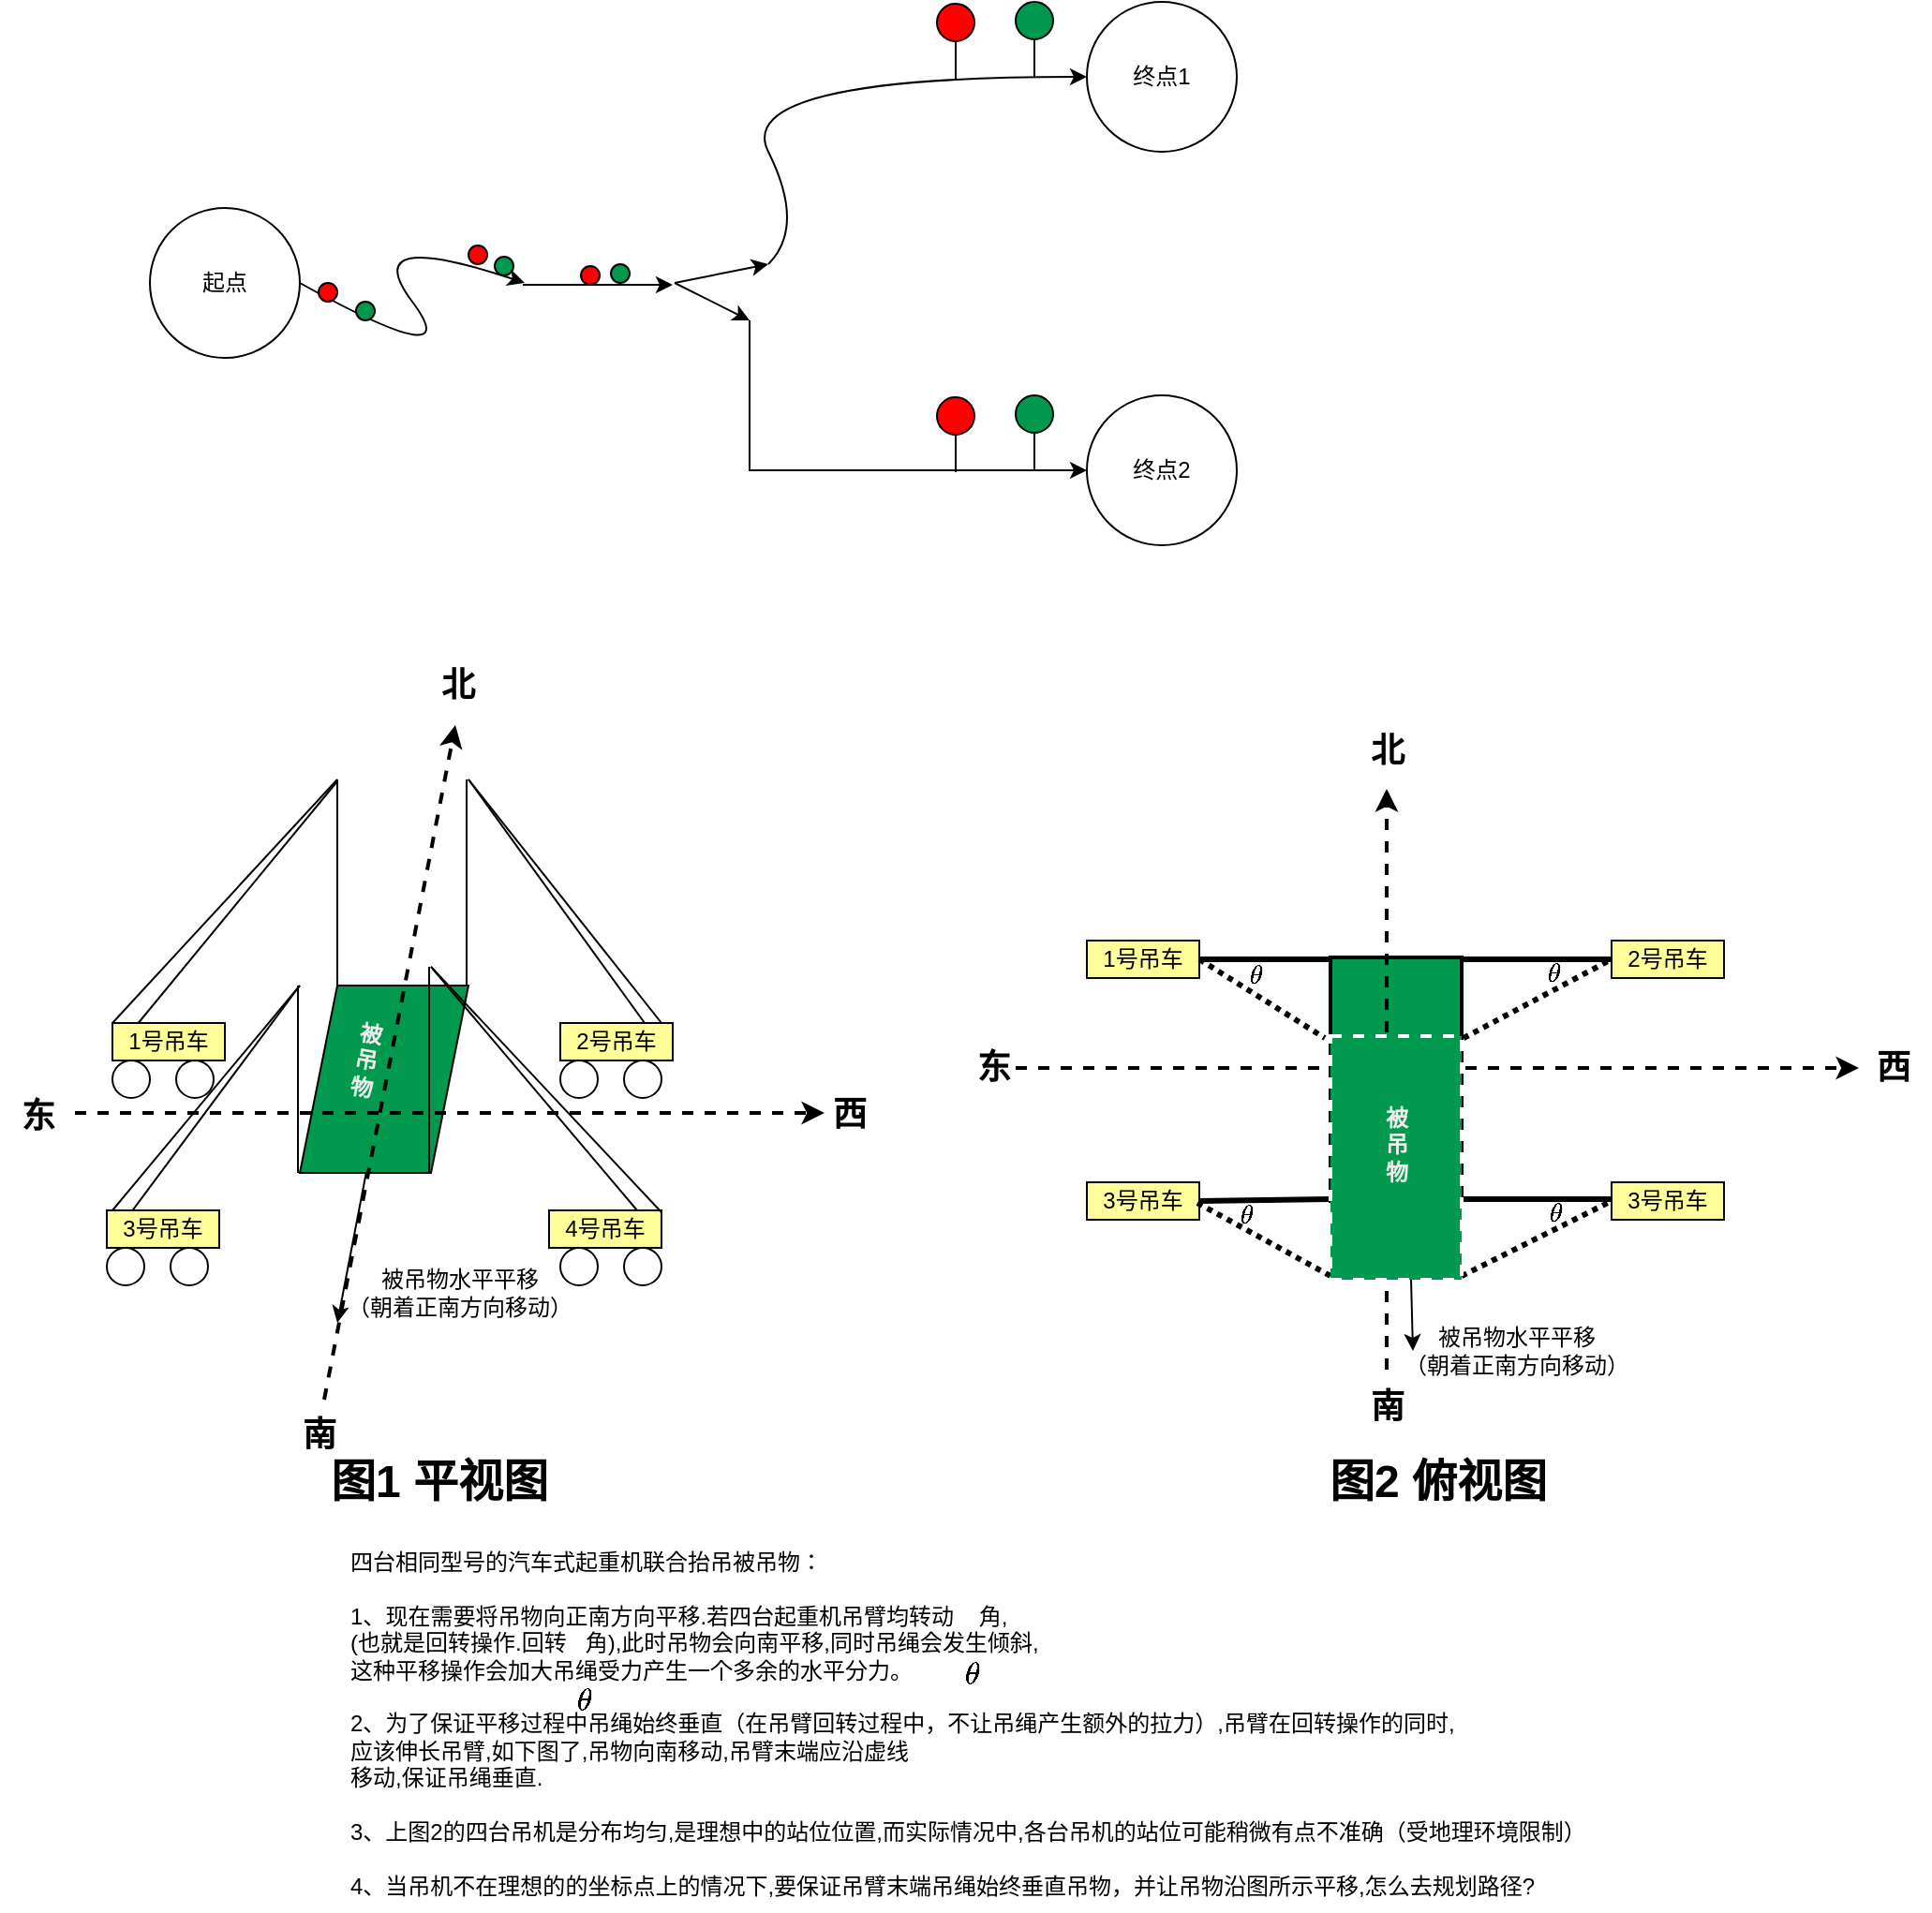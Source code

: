 <mxfile version="26.0.11">
  <diagram name="第 1 页" id="yO9kTaUimBpitbpSiqBW">
    <mxGraphModel dx="1434" dy="738" grid="0" gridSize="10" guides="1" tooltips="1" connect="1" arrows="1" fold="1" page="1" pageScale="1" pageWidth="827" pageHeight="1169" math="1" shadow="0">
      <root>
        <mxCell id="0" />
        <mxCell id="1" parent="0" />
        <mxCell id="OHiCeLRjC_9lza5a5SpA-1" value="起点" style="ellipse;whiteSpace=wrap;html=1;aspect=fixed;" vertex="1" parent="1">
          <mxGeometry x="110" y="250" width="80" height="80" as="geometry" />
        </mxCell>
        <mxCell id="OHiCeLRjC_9lza5a5SpA-2" value="终点2" style="ellipse;whiteSpace=wrap;html=1;aspect=fixed;" vertex="1" parent="1">
          <mxGeometry x="610" y="350" width="80" height="80" as="geometry" />
        </mxCell>
        <mxCell id="OHiCeLRjC_9lza5a5SpA-3" value="终点1" style="ellipse;whiteSpace=wrap;html=1;aspect=fixed;" vertex="1" parent="1">
          <mxGeometry x="610" y="140" width="80" height="80" as="geometry" />
        </mxCell>
        <mxCell id="OHiCeLRjC_9lza5a5SpA-4" value="" style="curved=1;endArrow=classic;html=1;rounded=0;" edge="1" parent="1">
          <mxGeometry width="50" height="50" relative="1" as="geometry">
            <mxPoint x="190" y="290" as="sourcePoint" />
            <mxPoint x="310" y="290" as="targetPoint" />
            <Array as="points">
              <mxPoint x="280" y="340" />
              <mxPoint x="220" y="260" />
            </Array>
          </mxGeometry>
        </mxCell>
        <mxCell id="OHiCeLRjC_9lza5a5SpA-5" value="" style="endArrow=classic;html=1;rounded=0;" edge="1" parent="1">
          <mxGeometry width="50" height="50" relative="1" as="geometry">
            <mxPoint x="309" y="291" as="sourcePoint" />
            <mxPoint x="389" y="291" as="targetPoint" />
          </mxGeometry>
        </mxCell>
        <mxCell id="OHiCeLRjC_9lza5a5SpA-6" value="" style="curved=1;endArrow=classic;html=1;rounded=0;entryX=0;entryY=0.5;entryDx=0;entryDy=0;" edge="1" parent="1" target="OHiCeLRjC_9lza5a5SpA-3">
          <mxGeometry width="50" height="50" relative="1" as="geometry">
            <mxPoint x="440" y="280" as="sourcePoint" />
            <mxPoint x="470" y="240" as="targetPoint" />
            <Array as="points">
              <mxPoint x="460" y="260" />
              <mxPoint x="420" y="180" />
            </Array>
          </mxGeometry>
        </mxCell>
        <mxCell id="OHiCeLRjC_9lza5a5SpA-7" value="" style="endArrow=classic;html=1;rounded=0;entryX=0;entryY=0.5;entryDx=0;entryDy=0;" edge="1" parent="1" target="OHiCeLRjC_9lza5a5SpA-2">
          <mxGeometry width="50" height="50" relative="1" as="geometry">
            <mxPoint x="430" y="310" as="sourcePoint" />
            <mxPoint x="380" y="420" as="targetPoint" />
            <Array as="points">
              <mxPoint x="430" y="390" />
            </Array>
          </mxGeometry>
        </mxCell>
        <mxCell id="OHiCeLRjC_9lza5a5SpA-8" value="" style="endArrow=classic;html=1;rounded=0;" edge="1" parent="1">
          <mxGeometry width="50" height="50" relative="1" as="geometry">
            <mxPoint x="390" y="290" as="sourcePoint" />
            <mxPoint x="440" y="280" as="targetPoint" />
          </mxGeometry>
        </mxCell>
        <mxCell id="OHiCeLRjC_9lza5a5SpA-9" value="" style="endArrow=classic;html=1;rounded=0;" edge="1" parent="1">
          <mxGeometry width="50" height="50" relative="1" as="geometry">
            <mxPoint x="390" y="290" as="sourcePoint" />
            <mxPoint x="430" y="310" as="targetPoint" />
          </mxGeometry>
        </mxCell>
        <mxCell id="OHiCeLRjC_9lza5a5SpA-12" value="" style="group" vertex="1" connectable="0" parent="1">
          <mxGeometry x="530" y="351" width="20" height="40" as="geometry" />
        </mxCell>
        <mxCell id="OHiCeLRjC_9lza5a5SpA-10" value="" style="ellipse;whiteSpace=wrap;html=1;aspect=fixed;fillColor=#FF0000;" vertex="1" parent="OHiCeLRjC_9lza5a5SpA-12">
          <mxGeometry width="20" height="20" as="geometry" />
        </mxCell>
        <mxCell id="OHiCeLRjC_9lza5a5SpA-11" value="" style="endArrow=none;html=1;rounded=0;entryX=0.5;entryY=1;entryDx=0;entryDy=0;" edge="1" parent="OHiCeLRjC_9lza5a5SpA-12" target="OHiCeLRjC_9lza5a5SpA-10">
          <mxGeometry width="50" height="50" relative="1" as="geometry">
            <mxPoint x="10" y="40" as="sourcePoint" />
            <mxPoint x="20" y="30" as="targetPoint" />
          </mxGeometry>
        </mxCell>
        <mxCell id="OHiCeLRjC_9lza5a5SpA-17" value="" style="group" vertex="1" connectable="0" parent="1">
          <mxGeometry x="572" y="350" width="20" height="40" as="geometry" />
        </mxCell>
        <mxCell id="OHiCeLRjC_9lza5a5SpA-18" value="" style="ellipse;whiteSpace=wrap;html=1;aspect=fixed;fillColor=#00994D;" vertex="1" parent="OHiCeLRjC_9lza5a5SpA-17">
          <mxGeometry width="20" height="20" as="geometry" />
        </mxCell>
        <mxCell id="OHiCeLRjC_9lza5a5SpA-19" value="" style="endArrow=none;html=1;rounded=0;entryX=0.5;entryY=1;entryDx=0;entryDy=0;" edge="1" parent="OHiCeLRjC_9lza5a5SpA-17" target="OHiCeLRjC_9lza5a5SpA-18">
          <mxGeometry width="50" height="50" relative="1" as="geometry">
            <mxPoint x="10" y="40" as="sourcePoint" />
            <mxPoint x="20" y="30" as="targetPoint" />
          </mxGeometry>
        </mxCell>
        <mxCell id="OHiCeLRjC_9lza5a5SpA-20" value="" style="group" vertex="1" connectable="0" parent="1">
          <mxGeometry x="530" y="141" width="20" height="40" as="geometry" />
        </mxCell>
        <mxCell id="OHiCeLRjC_9lza5a5SpA-21" value="" style="ellipse;whiteSpace=wrap;html=1;aspect=fixed;fillColor=#FF0000;" vertex="1" parent="OHiCeLRjC_9lza5a5SpA-20">
          <mxGeometry width="20" height="20" as="geometry" />
        </mxCell>
        <mxCell id="OHiCeLRjC_9lza5a5SpA-22" value="" style="endArrow=none;html=1;rounded=0;entryX=0.5;entryY=1;entryDx=0;entryDy=0;" edge="1" parent="OHiCeLRjC_9lza5a5SpA-20" target="OHiCeLRjC_9lza5a5SpA-21">
          <mxGeometry width="50" height="50" relative="1" as="geometry">
            <mxPoint x="10" y="40" as="sourcePoint" />
            <mxPoint x="20" y="30" as="targetPoint" />
          </mxGeometry>
        </mxCell>
        <mxCell id="OHiCeLRjC_9lza5a5SpA-23" value="" style="group" vertex="1" connectable="0" parent="1">
          <mxGeometry x="572" y="140" width="20" height="40" as="geometry" />
        </mxCell>
        <mxCell id="OHiCeLRjC_9lza5a5SpA-24" value="" style="ellipse;whiteSpace=wrap;html=1;aspect=fixed;fillColor=#00994D;" vertex="1" parent="OHiCeLRjC_9lza5a5SpA-23">
          <mxGeometry width="20" height="20" as="geometry" />
        </mxCell>
        <mxCell id="OHiCeLRjC_9lza5a5SpA-25" value="" style="endArrow=none;html=1;rounded=0;entryX=0.5;entryY=1;entryDx=0;entryDy=0;" edge="1" parent="OHiCeLRjC_9lza5a5SpA-23" target="OHiCeLRjC_9lza5a5SpA-24">
          <mxGeometry width="50" height="50" relative="1" as="geometry">
            <mxPoint x="10" y="40" as="sourcePoint" />
            <mxPoint x="20" y="30" as="targetPoint" />
          </mxGeometry>
        </mxCell>
        <mxCell id="OHiCeLRjC_9lza5a5SpA-26" value="" style="ellipse;whiteSpace=wrap;html=1;aspect=fixed;fillColor=#00994D;" vertex="1" parent="1">
          <mxGeometry x="220" y="300" width="10" height="10" as="geometry" />
        </mxCell>
        <mxCell id="OHiCeLRjC_9lza5a5SpA-27" value="" style="ellipse;whiteSpace=wrap;html=1;aspect=fixed;fillColor=#FF0000;" vertex="1" parent="1">
          <mxGeometry x="200" y="290" width="10" height="10" as="geometry" />
        </mxCell>
        <mxCell id="OHiCeLRjC_9lza5a5SpA-29" value="" style="ellipse;whiteSpace=wrap;html=1;aspect=fixed;fillColor=#FF0000;" vertex="1" parent="1">
          <mxGeometry x="280" y="270" width="10" height="10" as="geometry" />
        </mxCell>
        <mxCell id="OHiCeLRjC_9lza5a5SpA-31" value="" style="ellipse;whiteSpace=wrap;html=1;aspect=fixed;fillColor=#00994D;" vertex="1" parent="1">
          <mxGeometry x="294" y="276" width="10" height="10" as="geometry" />
        </mxCell>
        <mxCell id="OHiCeLRjC_9lza5a5SpA-32" value="" style="ellipse;whiteSpace=wrap;html=1;aspect=fixed;fillColor=#00994D;" vertex="1" parent="1">
          <mxGeometry x="356" y="280" width="10" height="10" as="geometry" />
        </mxCell>
        <mxCell id="OHiCeLRjC_9lza5a5SpA-34" value="" style="ellipse;whiteSpace=wrap;html=1;aspect=fixed;fillColor=#FF0000;" vertex="1" parent="1">
          <mxGeometry x="340" y="281" width="10" height="10" as="geometry" />
        </mxCell>
        <mxCell id="OHiCeLRjC_9lza5a5SpA-35" value="&lt;div&gt;&lt;span style=&quot;background-color: transparent; color: light-dark(rgb(0, 0, 0), rgb(255, 255, 255));&quot;&gt;四台相同型号的汽车式起重机联合抬吊被吊物：&lt;/span&gt;&lt;/div&gt;&lt;div&gt;&lt;span style=&quot;background-color: transparent; color: light-dark(rgb(0, 0, 0), rgb(255, 255, 255));&quot;&gt;&lt;br&gt;&lt;/span&gt;&lt;/div&gt;&lt;div&gt;&lt;span style=&quot;background-color: transparent; color: light-dark(rgb(0, 0, 0), rgb(255, 255, 255));&quot;&gt;1、&lt;/span&gt;&lt;span style=&quot;background-color: transparent; color: light-dark(rgb(0, 0, 0), rgb(255, 255, 255));&quot;&gt;现在需要将吊物向正南方向平移.若四台起重机吊臂均转动&amp;nbsp; &amp;nbsp; 角,&lt;/span&gt;&lt;/div&gt;&lt;div style=&quot;&quot;&gt;(也就是回转操作.回转&amp;nbsp; &amp;nbsp;角),此时吊物会向南平移,同时吊绳&lt;span style=&quot;background-color: transparent; color: light-dark(rgb(0, 0, 0), rgb(255, 255, 255));&quot;&gt;会发生倾斜,&lt;/span&gt;&lt;/div&gt;&lt;div style=&quot;&quot;&gt;&lt;span style=&quot;background-color: transparent; color: light-dark(rgb(0, 0, 0), rgb(255, 255, 255));&quot;&gt;这种平移操作会加大吊绳受力产生一个多余&lt;/span&gt;&lt;span style=&quot;background-color: transparent; color: light-dark(rgb(0, 0, 0), rgb(255, 255, 255));&quot;&gt;的水平分力。&lt;/span&gt;&lt;/div&gt;&lt;div style=&quot;&quot;&gt;&lt;span style=&quot;background-color: transparent; color: light-dark(rgb(0, 0, 0), rgb(255, 255, 255));&quot;&gt;&lt;br&gt;&lt;/span&gt;&lt;/div&gt;&lt;div style=&quot;&quot;&gt;&lt;span style=&quot;background-color: transparent; color: light-dark(rgb(0, 0, 0), rgb(255, 255, 255));&quot;&gt;2、为了保证平移过程中吊绳始终垂直（在吊臂回转过程中，不让吊绳产生额外的拉力）,吊臂在回转操作的同时,&lt;/span&gt;&lt;/div&gt;&lt;div&gt;应该伸长吊臂,如下图了,吊物向南移动,吊臂末端应沿虚线&lt;/div&gt;&lt;div&gt;移动,保证吊绳垂直.&lt;/div&gt;&lt;div&gt;&lt;br&gt;&lt;/div&gt;&lt;div&gt;3、上图2的四台吊机是分布均匀,是理想中的站位位置,&lt;span style=&quot;background-color: transparent; color: light-dark(rgb(0, 0, 0), rgb(255, 255, 255));&quot;&gt;而实际情况中,各台吊机的站位可能稍微有点不准确（受地理环境限制）&lt;/span&gt;&lt;/div&gt;&lt;div&gt;&lt;br&gt;&lt;/div&gt;&lt;div&gt;4、当吊机不在理想的&lt;span style=&quot;background-color: transparent; color: light-dark(rgb(0, 0, 0), rgb(255, 255, 255));&quot;&gt;的坐标点上的情况下,要保证吊臂&lt;/span&gt;&lt;span style=&quot;background-color: transparent; color: light-dark(rgb(0, 0, 0), rgb(255, 255, 255));&quot;&gt;末端吊绳始终垂直吊物，并让吊物沿图所示平移,怎么去规划路径?&lt;/span&gt;&lt;/div&gt;" style="text;html=1;align=left;verticalAlign=middle;resizable=0;points=[];autosize=1;strokeColor=none;fillColor=none;" vertex="1" parent="1">
          <mxGeometry x="215" y="959" width="680" height="200" as="geometry" />
        </mxCell>
        <mxCell id="OHiCeLRjC_9lza5a5SpA-37" value="" style="endArrow=none;html=1;rounded=0;exitX=0;exitY=0;exitDx=0;exitDy=0;" edge="1" parent="1" source="OHiCeLRjC_9lza5a5SpA-40">
          <mxGeometry width="50" height="50" relative="1" as="geometry">
            <mxPoint x="100" y="685" as="sourcePoint" />
            <mxPoint x="210" y="555" as="targetPoint" />
          </mxGeometry>
        </mxCell>
        <mxCell id="OHiCeLRjC_9lza5a5SpA-39" value="" style="endArrow=none;html=1;rounded=0;" edge="1" parent="1">
          <mxGeometry width="50" height="50" relative="1" as="geometry">
            <mxPoint x="103" y="686" as="sourcePoint" />
            <mxPoint x="210" y="556" as="targetPoint" />
          </mxGeometry>
        </mxCell>
        <mxCell id="OHiCeLRjC_9lza5a5SpA-40" value="1号吊车" style="rounded=0;whiteSpace=wrap;html=1;fillColor=light-dark(#FFFF99,#EDEDED);" vertex="1" parent="1">
          <mxGeometry x="90" y="685" width="60" height="20" as="geometry" />
        </mxCell>
        <mxCell id="OHiCeLRjC_9lza5a5SpA-41" value="" style="ellipse;whiteSpace=wrap;html=1;aspect=fixed;" vertex="1" parent="1">
          <mxGeometry x="90" y="705" width="20" height="20" as="geometry" />
        </mxCell>
        <mxCell id="OHiCeLRjC_9lza5a5SpA-42" value="" style="ellipse;whiteSpace=wrap;html=1;aspect=fixed;" vertex="1" parent="1">
          <mxGeometry x="124" y="705" width="20" height="20" as="geometry" />
        </mxCell>
        <mxCell id="OHiCeLRjC_9lza5a5SpA-43" value="" style="endArrow=none;html=1;rounded=0;" edge="1" parent="1">
          <mxGeometry width="50" height="50" relative="1" as="geometry">
            <mxPoint x="210" y="665" as="sourcePoint" />
            <mxPoint x="210" y="555" as="targetPoint" />
          </mxGeometry>
        </mxCell>
        <mxCell id="OHiCeLRjC_9lza5a5SpA-44" value="" style="endArrow=none;html=1;rounded=0;" edge="1" parent="1">
          <mxGeometry width="50" height="50" relative="1" as="geometry">
            <mxPoint x="90" y="785" as="sourcePoint" />
            <mxPoint x="190" y="665" as="targetPoint" />
          </mxGeometry>
        </mxCell>
        <mxCell id="OHiCeLRjC_9lza5a5SpA-45" value="" style="endArrow=none;html=1;rounded=0;" edge="1" parent="1">
          <mxGeometry width="50" height="50" relative="1" as="geometry">
            <mxPoint x="100" y="786" as="sourcePoint" />
            <mxPoint x="190" y="665" as="targetPoint" />
          </mxGeometry>
        </mxCell>
        <mxCell id="OHiCeLRjC_9lza5a5SpA-46" value="3号吊车" style="rounded=0;whiteSpace=wrap;html=1;fillColor=#FFFF99;" vertex="1" parent="1">
          <mxGeometry x="87" y="785" width="60" height="20" as="geometry" />
        </mxCell>
        <mxCell id="OHiCeLRjC_9lza5a5SpA-47" value="" style="ellipse;whiteSpace=wrap;html=1;aspect=fixed;" vertex="1" parent="1">
          <mxGeometry x="87" y="805" width="20" height="20" as="geometry" />
        </mxCell>
        <mxCell id="OHiCeLRjC_9lza5a5SpA-48" value="" style="ellipse;whiteSpace=wrap;html=1;aspect=fixed;" vertex="1" parent="1">
          <mxGeometry x="121" y="805" width="20" height="20" as="geometry" />
        </mxCell>
        <mxCell id="OHiCeLRjC_9lza5a5SpA-50" value="" style="endArrow=none;html=1;rounded=0;" edge="1" parent="1">
          <mxGeometry width="50" height="50" relative="1" as="geometry">
            <mxPoint x="383" y="685" as="sourcePoint" />
            <mxPoint x="280" y="555" as="targetPoint" />
          </mxGeometry>
        </mxCell>
        <mxCell id="OHiCeLRjC_9lza5a5SpA-51" value="" style="endArrow=none;html=1;rounded=0;exitX=0.75;exitY=0;exitDx=0;exitDy=0;" edge="1" parent="1" source="OHiCeLRjC_9lza5a5SpA-52">
          <mxGeometry width="50" height="50" relative="1" as="geometry">
            <mxPoint x="386" y="686" as="sourcePoint" />
            <mxPoint x="280" y="555" as="targetPoint" />
          </mxGeometry>
        </mxCell>
        <mxCell id="OHiCeLRjC_9lza5a5SpA-52" value="2号吊车" style="rounded=0;whiteSpace=wrap;html=1;flipH=1;fillColor=#FFFF99;" vertex="1" parent="1">
          <mxGeometry x="329" y="685" width="60" height="20" as="geometry" />
        </mxCell>
        <mxCell id="OHiCeLRjC_9lza5a5SpA-53" value="" style="ellipse;whiteSpace=wrap;html=1;aspect=fixed;flipH=1;" vertex="1" parent="1">
          <mxGeometry x="329" y="705" width="20" height="20" as="geometry" />
        </mxCell>
        <mxCell id="OHiCeLRjC_9lza5a5SpA-54" value="" style="ellipse;whiteSpace=wrap;html=1;aspect=fixed;flipH=1;" vertex="1" parent="1">
          <mxGeometry x="363" y="705" width="20" height="20" as="geometry" />
        </mxCell>
        <mxCell id="OHiCeLRjC_9lza5a5SpA-55" value="" style="endArrow=none;html=1;rounded=0;" edge="1" parent="1">
          <mxGeometry width="50" height="50" relative="1" as="geometry">
            <mxPoint x="279" y="665" as="sourcePoint" />
            <mxPoint x="279" y="555" as="targetPoint" />
          </mxGeometry>
        </mxCell>
        <mxCell id="OHiCeLRjC_9lza5a5SpA-58" value="4号吊车" style="rounded=0;whiteSpace=wrap;html=1;flipH=1;fillColor=#FFFF99;" vertex="1" parent="1">
          <mxGeometry x="323" y="785" width="60" height="20" as="geometry" />
        </mxCell>
        <mxCell id="OHiCeLRjC_9lza5a5SpA-59" value="" style="ellipse;whiteSpace=wrap;html=1;aspect=fixed;flipH=1;" vertex="1" parent="1">
          <mxGeometry x="329" y="805" width="20" height="20" as="geometry" />
        </mxCell>
        <mxCell id="OHiCeLRjC_9lza5a5SpA-60" value="" style="ellipse;whiteSpace=wrap;html=1;aspect=fixed;flipH=1;" vertex="1" parent="1">
          <mxGeometry x="363" y="805" width="20" height="20" as="geometry" />
        </mxCell>
        <mxCell id="OHiCeLRjC_9lza5a5SpA-62" value="" style="shape=parallelogram;perimeter=parallelogramPerimeter;whiteSpace=wrap;html=1;fixedSize=1;fillColor=#00994D;" vertex="1" parent="1">
          <mxGeometry x="190" y="665" width="90" height="100" as="geometry" />
        </mxCell>
        <mxCell id="OHiCeLRjC_9lza5a5SpA-49" value="" style="endArrow=none;html=1;rounded=0;" edge="1" parent="1">
          <mxGeometry width="50" height="50" relative="1" as="geometry">
            <mxPoint x="189" y="765" as="sourcePoint" />
            <mxPoint x="189" y="665" as="targetPoint" />
          </mxGeometry>
        </mxCell>
        <mxCell id="OHiCeLRjC_9lza5a5SpA-61" value="" style="endArrow=none;html=1;rounded=0;" edge="1" parent="1">
          <mxGeometry width="50" height="50" relative="1" as="geometry">
            <mxPoint x="259" y="765" as="sourcePoint" />
            <mxPoint x="259" y="655" as="targetPoint" />
          </mxGeometry>
        </mxCell>
        <mxCell id="OHiCeLRjC_9lza5a5SpA-57" value="" style="endArrow=none;html=1;rounded=0;" edge="1" parent="1">
          <mxGeometry width="50" height="50" relative="1" as="geometry">
            <mxPoint x="383" y="786" as="sourcePoint" />
            <mxPoint x="260" y="655" as="targetPoint" />
          </mxGeometry>
        </mxCell>
        <mxCell id="OHiCeLRjC_9lza5a5SpA-56" value="" style="endArrow=none;html=1;rounded=0;" edge="1" parent="1">
          <mxGeometry width="50" height="50" relative="1" as="geometry">
            <mxPoint x="370" y="785" as="sourcePoint" />
            <mxPoint x="260" y="655" as="targetPoint" />
          </mxGeometry>
        </mxCell>
        <mxCell id="OHiCeLRjC_9lza5a5SpA-63" value="" style="endArrow=classic;html=1;rounded=0;" edge="1" parent="1" source="OHiCeLRjC_9lza5a5SpA-62">
          <mxGeometry width="50" height="50" relative="1" as="geometry">
            <mxPoint x="220" y="895" as="sourcePoint" />
            <mxPoint x="210" y="845" as="targetPoint" />
          </mxGeometry>
        </mxCell>
        <mxCell id="OHiCeLRjC_9lza5a5SpA-65" value="" style="endArrow=classic;html=1;rounded=0;strokeWidth=2;dashed=1;" edge="1" parent="1">
          <mxGeometry width="50" height="50" relative="1" as="geometry">
            <mxPoint x="70" y="733" as="sourcePoint" />
            <mxPoint x="470" y="733" as="targetPoint" />
          </mxGeometry>
        </mxCell>
        <mxCell id="OHiCeLRjC_9lza5a5SpA-66" value="" style="endArrow=classic;html=1;rounded=0;strokeWidth=2;dashed=1;" edge="1" parent="1">
          <mxGeometry width="50" height="50" relative="1" as="geometry">
            <mxPoint x="203" y="886" as="sourcePoint" />
            <mxPoint x="273" y="526" as="targetPoint" />
          </mxGeometry>
        </mxCell>
        <mxCell id="OHiCeLRjC_9lza5a5SpA-67" value="&lt;font style=&quot;font-size: 18px;&quot;&gt;&lt;b&gt;东&lt;/b&gt;&lt;/font&gt;" style="text;html=1;align=center;verticalAlign=middle;resizable=0;points=[];autosize=1;strokeColor=none;fillColor=none;" vertex="1" parent="1">
          <mxGeometry x="30" y="715" width="40" height="40" as="geometry" />
        </mxCell>
        <mxCell id="OHiCeLRjC_9lza5a5SpA-68" value="&lt;span style=&quot;font-size: 18px;&quot;&gt;&lt;b&gt;南&lt;/b&gt;&lt;/span&gt;" style="text;html=1;align=center;verticalAlign=middle;resizable=0;points=[];autosize=1;strokeColor=none;fillColor=none;" vertex="1" parent="1">
          <mxGeometry x="180" y="885" width="40" height="40" as="geometry" />
        </mxCell>
        <mxCell id="OHiCeLRjC_9lza5a5SpA-69" value="&lt;font style=&quot;font-size: 18px;&quot;&gt;&lt;b&gt;西&lt;/b&gt;&lt;/font&gt;" style="text;html=1;align=center;verticalAlign=middle;resizable=0;points=[];autosize=1;strokeColor=none;fillColor=none;" vertex="1" parent="1">
          <mxGeometry x="463" y="714" width="40" height="40" as="geometry" />
        </mxCell>
        <mxCell id="OHiCeLRjC_9lza5a5SpA-70" value="&lt;font style=&quot;font-size: 18px;&quot;&gt;&lt;b&gt;北&lt;/b&gt;&lt;/font&gt;" style="text;html=1;align=center;verticalAlign=middle;resizable=0;points=[];autosize=1;strokeColor=none;fillColor=none;" vertex="1" parent="1">
          <mxGeometry x="254" y="485" width="40" height="40" as="geometry" />
        </mxCell>
        <mxCell id="OHiCeLRjC_9lza5a5SpA-71" value="" style="rounded=0;whiteSpace=wrap;html=1;fillColor=#00994D;strokeWidth=2;" vertex="1" parent="1">
          <mxGeometry x="740" y="650" width="70" height="130" as="geometry" />
        </mxCell>
        <mxCell id="OHiCeLRjC_9lza5a5SpA-72" value="" style="endArrow=none;html=1;rounded=0;entryX=0;entryY=0;entryDx=0;entryDy=0;strokeWidth=3;exitX=1;exitY=0.5;exitDx=0;exitDy=0;" edge="1" parent="1" source="OHiCeLRjC_9lza5a5SpA-74">
          <mxGeometry width="50" height="50" relative="1" as="geometry">
            <mxPoint x="650" y="651" as="sourcePoint" />
            <mxPoint x="740" y="651" as="targetPoint" />
          </mxGeometry>
        </mxCell>
        <mxCell id="OHiCeLRjC_9lza5a5SpA-74" value="1号吊车" style="rounded=0;whiteSpace=wrap;html=1;fillColor=light-dark(#FFFF99,#EDEDED);" vertex="1" parent="1">
          <mxGeometry x="610" y="641" width="60" height="20" as="geometry" />
        </mxCell>
        <mxCell id="OHiCeLRjC_9lza5a5SpA-75" value="" style="endArrow=none;html=1;rounded=0;entryX=0;entryY=0;entryDx=0;entryDy=0;strokeWidth=3;exitX=1;exitY=0.5;exitDx=0;exitDy=0;" edge="1" parent="1" source="OHiCeLRjC_9lza5a5SpA-76">
          <mxGeometry width="50" height="50" relative="1" as="geometry">
            <mxPoint x="650" y="779" as="sourcePoint" />
            <mxPoint x="740" y="779" as="targetPoint" />
          </mxGeometry>
        </mxCell>
        <mxCell id="OHiCeLRjC_9lza5a5SpA-76" value="3号吊车" style="rounded=0;whiteSpace=wrap;html=1;fillColor=light-dark(#FFFF99,#EDEDED);" vertex="1" parent="1">
          <mxGeometry x="610" y="770" width="60" height="20" as="geometry" />
        </mxCell>
        <mxCell id="OHiCeLRjC_9lza5a5SpA-77" value="2号吊车" style="rounded=0;whiteSpace=wrap;html=1;fillColor=light-dark(#FFFF99,#EDEDED);" vertex="1" parent="1">
          <mxGeometry x="890" y="641" width="60" height="20" as="geometry" />
        </mxCell>
        <mxCell id="OHiCeLRjC_9lza5a5SpA-78" value="3号吊车" style="rounded=0;whiteSpace=wrap;html=1;fillColor=light-dark(#FFFF99,#EDEDED);" vertex="1" parent="1">
          <mxGeometry x="890" y="770" width="60" height="20" as="geometry" />
        </mxCell>
        <mxCell id="OHiCeLRjC_9lza5a5SpA-79" value="" style="endArrow=none;html=1;rounded=0;entryX=0;entryY=0;entryDx=0;entryDy=0;strokeWidth=3;" edge="1" parent="1">
          <mxGeometry width="50" height="50" relative="1" as="geometry">
            <mxPoint x="810" y="779" as="sourcePoint" />
            <mxPoint x="890" y="779" as="targetPoint" />
          </mxGeometry>
        </mxCell>
        <mxCell id="OHiCeLRjC_9lza5a5SpA-80" value="" style="endArrow=none;html=1;rounded=0;entryX=0;entryY=0;entryDx=0;entryDy=0;strokeWidth=3;" edge="1" parent="1">
          <mxGeometry width="50" height="50" relative="1" as="geometry">
            <mxPoint x="810" y="651" as="sourcePoint" />
            <mxPoint x="890" y="651" as="targetPoint" />
          </mxGeometry>
        </mxCell>
        <mxCell id="OHiCeLRjC_9lza5a5SpA-81" value="&lt;b&gt;&lt;font style=&quot;color: rgb(237, 237, 237);&quot;&gt;被&lt;/font&gt;&lt;/b&gt;&lt;div&gt;&lt;b&gt;&lt;font style=&quot;color: rgb(237, 237, 237);&quot;&gt;吊&lt;/font&gt;&lt;/b&gt;&lt;/div&gt;&lt;div&gt;&lt;b&gt;&lt;font style=&quot;color: rgb(237, 237, 237);&quot;&gt;物&lt;/font&gt;&lt;/b&gt;&lt;/div&gt;" style="text;html=1;align=center;verticalAlign=middle;resizable=0;points=[];autosize=1;strokeColor=none;fillColor=none;rotation=10;" vertex="1" parent="1">
          <mxGeometry x="205" y="675" width="40" height="60" as="geometry" />
        </mxCell>
        <mxCell id="OHiCeLRjC_9lza5a5SpA-84" value="" style="endArrow=classic;html=1;rounded=0;strokeWidth=2;dashed=1;" edge="1" parent="1">
          <mxGeometry width="50" height="50" relative="1" as="geometry">
            <mxPoint x="572" y="709" as="sourcePoint" />
            <mxPoint x="1022" y="709" as="targetPoint" />
          </mxGeometry>
        </mxCell>
        <mxCell id="OHiCeLRjC_9lza5a5SpA-85" value="" style="endArrow=classic;html=1;rounded=0;strokeWidth=2;dashed=1;" edge="1" parent="1">
          <mxGeometry width="50" height="50" relative="1" as="geometry">
            <mxPoint x="770" y="870" as="sourcePoint" />
            <mxPoint x="770" y="560" as="targetPoint" />
          </mxGeometry>
        </mxCell>
        <mxCell id="OHiCeLRjC_9lza5a5SpA-86" value="&lt;font style=&quot;font-size: 18px;&quot;&gt;&lt;b&gt;东&lt;/b&gt;&lt;/font&gt;" style="text;html=1;align=center;verticalAlign=middle;resizable=0;points=[];autosize=1;strokeColor=none;fillColor=none;" vertex="1" parent="1">
          <mxGeometry x="540" y="689" width="40" height="40" as="geometry" />
        </mxCell>
        <mxCell id="OHiCeLRjC_9lza5a5SpA-87" value="&lt;span style=&quot;font-size: 18px;&quot;&gt;&lt;b&gt;南&lt;/b&gt;&lt;/span&gt;" style="text;html=1;align=center;verticalAlign=middle;resizable=0;points=[];autosize=1;strokeColor=none;fillColor=none;" vertex="1" parent="1">
          <mxGeometry x="750" y="870" width="40" height="40" as="geometry" />
        </mxCell>
        <mxCell id="OHiCeLRjC_9lza5a5SpA-88" value="&lt;span style=&quot;font-size: 18px;&quot;&gt;&lt;b&gt;西&lt;/b&gt;&lt;/span&gt;" style="text;html=1;align=center;verticalAlign=middle;resizable=0;points=[];autosize=1;strokeColor=none;fillColor=none;" vertex="1" parent="1">
          <mxGeometry x="1020" y="689" width="40" height="40" as="geometry" />
        </mxCell>
        <mxCell id="OHiCeLRjC_9lza5a5SpA-89" value="&lt;font style=&quot;font-size: 18px;&quot;&gt;&lt;b&gt;北&lt;/b&gt;&lt;/font&gt;" style="text;html=1;align=center;verticalAlign=middle;resizable=0;points=[];autosize=1;strokeColor=none;fillColor=none;" vertex="1" parent="1">
          <mxGeometry x="750" y="520" width="40" height="40" as="geometry" />
        </mxCell>
        <mxCell id="OHiCeLRjC_9lza5a5SpA-90" value="&lt;b&gt;&lt;font style=&quot;font-size: 24px;&quot;&gt;图1 平视图&lt;/font&gt;&lt;/b&gt;" style="text;html=1;align=center;verticalAlign=middle;resizable=0;points=[];autosize=1;strokeColor=none;fillColor=none;" vertex="1" parent="1">
          <mxGeometry x="194" y="910" width="140" height="40" as="geometry" />
        </mxCell>
        <mxCell id="OHiCeLRjC_9lza5a5SpA-91" value="&lt;b&gt;&lt;font style=&quot;font-size: 24px;&quot;&gt;图2 俯视图&lt;/font&gt;&lt;/b&gt;" style="text;html=1;align=center;verticalAlign=middle;resizable=0;points=[];autosize=1;strokeColor=none;fillColor=none;" vertex="1" parent="1">
          <mxGeometry x="727" y="910" width="140" height="40" as="geometry" />
        </mxCell>
        <mxCell id="OHiCeLRjC_9lza5a5SpA-92" value="" style="endArrow=classic;html=1;rounded=0;exitX=0.614;exitY=0.992;exitDx=0;exitDy=0;exitPerimeter=0;" edge="1" parent="1" source="OHiCeLRjC_9lza5a5SpA-99">
          <mxGeometry width="50" height="50" relative="1" as="geometry">
            <mxPoint x="830" y="880" as="sourcePoint" />
            <mxPoint x="784" y="860" as="targetPoint" />
          </mxGeometry>
        </mxCell>
        <mxCell id="OHiCeLRjC_9lza5a5SpA-93" value="被吊物水平平移&lt;div&gt;（朝着正南方向移动）&lt;/div&gt;" style="text;html=1;align=center;verticalAlign=middle;resizable=0;points=[];autosize=1;strokeColor=none;fillColor=none;" vertex="1" parent="1">
          <mxGeometry x="769" y="840" width="140" height="40" as="geometry" />
        </mxCell>
        <mxCell id="OHiCeLRjC_9lza5a5SpA-94" value="被吊物水平平移&lt;div&gt;（朝着正南方向移动）&lt;/div&gt;" style="text;html=1;align=center;verticalAlign=middle;resizable=0;points=[];autosize=1;strokeColor=none;fillColor=none;" vertex="1" parent="1">
          <mxGeometry x="205" y="809" width="140" height="40" as="geometry" />
        </mxCell>
        <mxCell id="OHiCeLRjC_9lza5a5SpA-95" value="" style="endArrow=none;html=1;rounded=0;strokeWidth=3;exitX=1;exitY=0.5;exitDx=0;exitDy=0;dashed=1;dashPattern=1 1;" edge="1" parent="1">
          <mxGeometry width="50" height="50" relative="1" as="geometry">
            <mxPoint x="669" y="781" as="sourcePoint" />
            <mxPoint x="740" y="820" as="targetPoint" />
          </mxGeometry>
        </mxCell>
        <mxCell id="OHiCeLRjC_9lza5a5SpA-96" value="" style="endArrow=none;html=1;rounded=0;strokeWidth=3;dashed=1;dashPattern=1 1;entryX=0;entryY=0.5;entryDx=0;entryDy=0;" edge="1" parent="1" target="OHiCeLRjC_9lza5a5SpA-78">
          <mxGeometry width="50" height="50" relative="1" as="geometry">
            <mxPoint x="810" y="820" as="sourcePoint" />
            <mxPoint x="750" y="830" as="targetPoint" />
          </mxGeometry>
        </mxCell>
        <mxCell id="OHiCeLRjC_9lza5a5SpA-97" value="" style="endArrow=none;html=1;rounded=0;strokeWidth=3;exitX=1;exitY=0.5;exitDx=0;exitDy=0;dashed=1;dashPattern=1 1;entryX=-0.043;entryY=0.331;entryDx=0;entryDy=0;entryPerimeter=0;" edge="1" parent="1" source="OHiCeLRjC_9lza5a5SpA-74" target="OHiCeLRjC_9lza5a5SpA-71">
          <mxGeometry width="50" height="50" relative="1" as="geometry">
            <mxPoint x="679" y="791" as="sourcePoint" />
            <mxPoint x="720" y="690" as="targetPoint" />
          </mxGeometry>
        </mxCell>
        <mxCell id="OHiCeLRjC_9lza5a5SpA-98" value="" style="endArrow=none;html=1;rounded=0;strokeWidth=3;dashed=1;dashPattern=1 1;entryX=0;entryY=0.5;entryDx=0;entryDy=0;exitX=1.014;exitY=0.331;exitDx=0;exitDy=0;exitPerimeter=0;" edge="1" parent="1" source="OHiCeLRjC_9lza5a5SpA-71" target="OHiCeLRjC_9lza5a5SpA-77">
          <mxGeometry width="50" height="50" relative="1" as="geometry">
            <mxPoint x="820" y="690" as="sourcePoint" />
            <mxPoint x="740" y="820" as="targetPoint" />
          </mxGeometry>
        </mxCell>
        <mxCell id="OHiCeLRjC_9lza5a5SpA-99" value="" style="rounded=0;whiteSpace=wrap;html=1;fillColor=#00994D;strokeColor=#FFFFFF;dashed=1;strokeWidth=2;" vertex="1" parent="1">
          <mxGeometry x="740" y="692" width="70" height="130" as="geometry" />
        </mxCell>
        <mxCell id="OHiCeLRjC_9lza5a5SpA-83" value="&lt;b&gt;&lt;font style=&quot;color: rgb(237, 237, 237);&quot;&gt;被&lt;/font&gt;&lt;/b&gt;&lt;div&gt;&lt;b&gt;&lt;font style=&quot;color: rgb(237, 237, 237);&quot;&gt;吊&lt;/font&gt;&lt;/b&gt;&lt;/div&gt;&lt;div&gt;&lt;b&gt;&lt;font style=&quot;color: rgb(237, 237, 237);&quot;&gt;物&lt;/font&gt;&lt;/b&gt;&lt;/div&gt;" style="text;html=1;align=center;verticalAlign=middle;resizable=0;points=[];autosize=1;strokeColor=none;fillColor=none;" vertex="1" parent="1">
          <mxGeometry x="755" y="720" width="40" height="60" as="geometry" />
        </mxCell>
        <mxCell id="OHiCeLRjC_9lza5a5SpA-100" value="&lt;font style=&quot;font-size: 14px;&quot;&gt;$$\theta$$&lt;/font&gt;" style="text;html=1;align=center;verticalAlign=middle;resizable=0;points=[];autosize=1;strokeColor=none;fillColor=none;" vertex="1" parent="1">
          <mxGeometry x="503" y="1018" width="90" height="30" as="geometry" />
        </mxCell>
        <mxCell id="OHiCeLRjC_9lza5a5SpA-101" value="&lt;font style=&quot;font-size: 12px;&quot;&gt;$$\theta$$&lt;/font&gt;" style="text;html=1;align=center;verticalAlign=middle;resizable=0;points=[];autosize=1;strokeColor=none;fillColor=none;" vertex="1" parent="1">
          <mxGeometry x="655" y="773" width="80" height="30" as="geometry" />
        </mxCell>
        <mxCell id="OHiCeLRjC_9lza5a5SpA-102" value="&lt;font style=&quot;font-size: 12px;&quot;&gt;$$\theta$$&lt;/font&gt;" style="text;html=1;align=center;verticalAlign=middle;resizable=0;points=[];autosize=1;strokeColor=none;fillColor=none;" vertex="1" parent="1">
          <mxGeometry x="660" y="645" width="80" height="30" as="geometry" />
        </mxCell>
        <mxCell id="OHiCeLRjC_9lza5a5SpA-104" value="&lt;font style=&quot;font-size: 12px;&quot;&gt;$$\theta$$&lt;/font&gt;" style="text;html=1;align=center;verticalAlign=middle;resizable=0;points=[];autosize=1;strokeColor=none;fillColor=none;" vertex="1" parent="1">
          <mxGeometry x="819" y="644" width="80" height="30" as="geometry" />
        </mxCell>
        <mxCell id="OHiCeLRjC_9lza5a5SpA-106" value="&lt;font style=&quot;font-size: 12px;&quot;&gt;$$\theta$$&lt;/font&gt;" style="text;html=1;align=center;verticalAlign=middle;resizable=0;points=[];autosize=1;strokeColor=none;fillColor=none;" vertex="1" parent="1">
          <mxGeometry x="820" y="772" width="80" height="30" as="geometry" />
        </mxCell>
        <mxCell id="OHiCeLRjC_9lza5a5SpA-108" value="&lt;font style=&quot;font-size: 14px;&quot;&gt;$$\theta$$&lt;/font&gt;" style="text;html=1;align=center;verticalAlign=middle;resizable=0;points=[];autosize=1;strokeColor=none;fillColor=none;" vertex="1" parent="1">
          <mxGeometry x="296" y="1032" width="90" height="30" as="geometry" />
        </mxCell>
      </root>
    </mxGraphModel>
  </diagram>
</mxfile>
